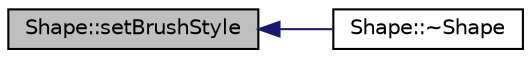 digraph "Shape::setBrushStyle"
{
  edge [fontname="Helvetica",fontsize="10",labelfontname="Helvetica",labelfontsize="10"];
  node [fontname="Helvetica",fontsize="10",shape=record];
  rankdir="LR";
  Node1 [label="Shape::setBrushStyle",height=0.2,width=0.4,color="black", fillcolor="grey75", style="filled", fontcolor="black"];
  Node1 -> Node2 [dir="back",color="midnightblue",fontsize="10",style="solid",fontname="Helvetica"];
  Node2 [label="Shape::~Shape",height=0.2,width=0.4,color="black", fillcolor="white", style="filled",URL="$classShape.html#ac3b9fc48965274893f25b18aa14ba665",tooltip="Destructor ~Shape: Class Shape  Destructs the shape object.  PRE-CONDITIONS <none> ..."];
}
